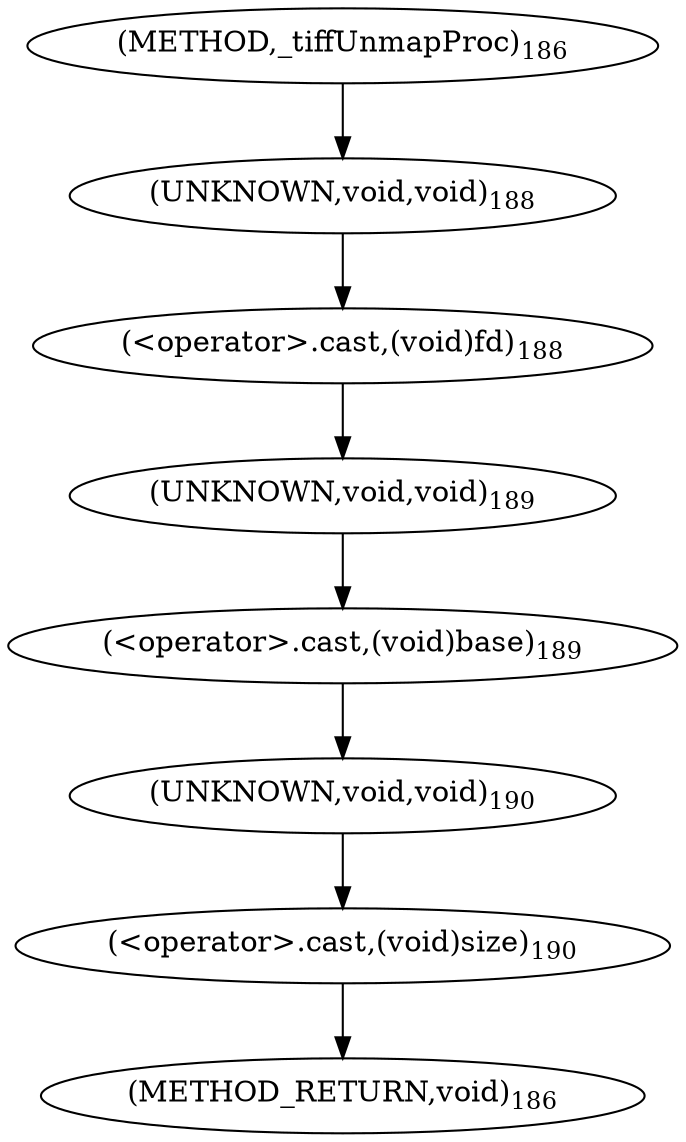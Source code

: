 digraph "_tiffUnmapProc" {  
"33897" [label = <(&lt;operator&gt;.cast,(void)fd)<SUB>188</SUB>> ]
"33900" [label = <(&lt;operator&gt;.cast,(void)base)<SUB>189</SUB>> ]
"33903" [label = <(&lt;operator&gt;.cast,(void)size)<SUB>190</SUB>> ]
"33898" [label = <(UNKNOWN,void,void)<SUB>188</SUB>> ]
"33901" [label = <(UNKNOWN,void,void)<SUB>189</SUB>> ]
"33904" [label = <(UNKNOWN,void,void)<SUB>190</SUB>> ]
"33892" [label = <(METHOD,_tiffUnmapProc)<SUB>186</SUB>> ]
"33906" [label = <(METHOD_RETURN,void)<SUB>186</SUB>> ]
  "33897" -> "33901" 
  "33900" -> "33904" 
  "33903" -> "33906" 
  "33898" -> "33897" 
  "33901" -> "33900" 
  "33904" -> "33903" 
  "33892" -> "33898" 
}
